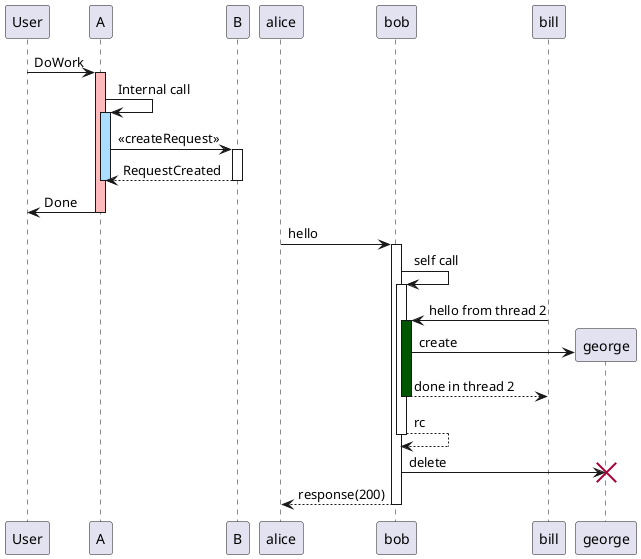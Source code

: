 @startuml
participant User

User -> A: DoWork
activate A #FFBBBB

A -> A: Internal call
activate A #adf

A -> B: << createRequest >>
activate B

B --> A: RequestCreated
deactivate B
deactivate A
A -> User: Done
deactivate A

autoactivate on
alice -> bob : hello
bob -> bob : self call
bill -> bob #005500 : hello from thread 2
bob -> george ** : create
return done in thread 2
return rc
bob -> george !! : delete
return response(200)

@enduml
